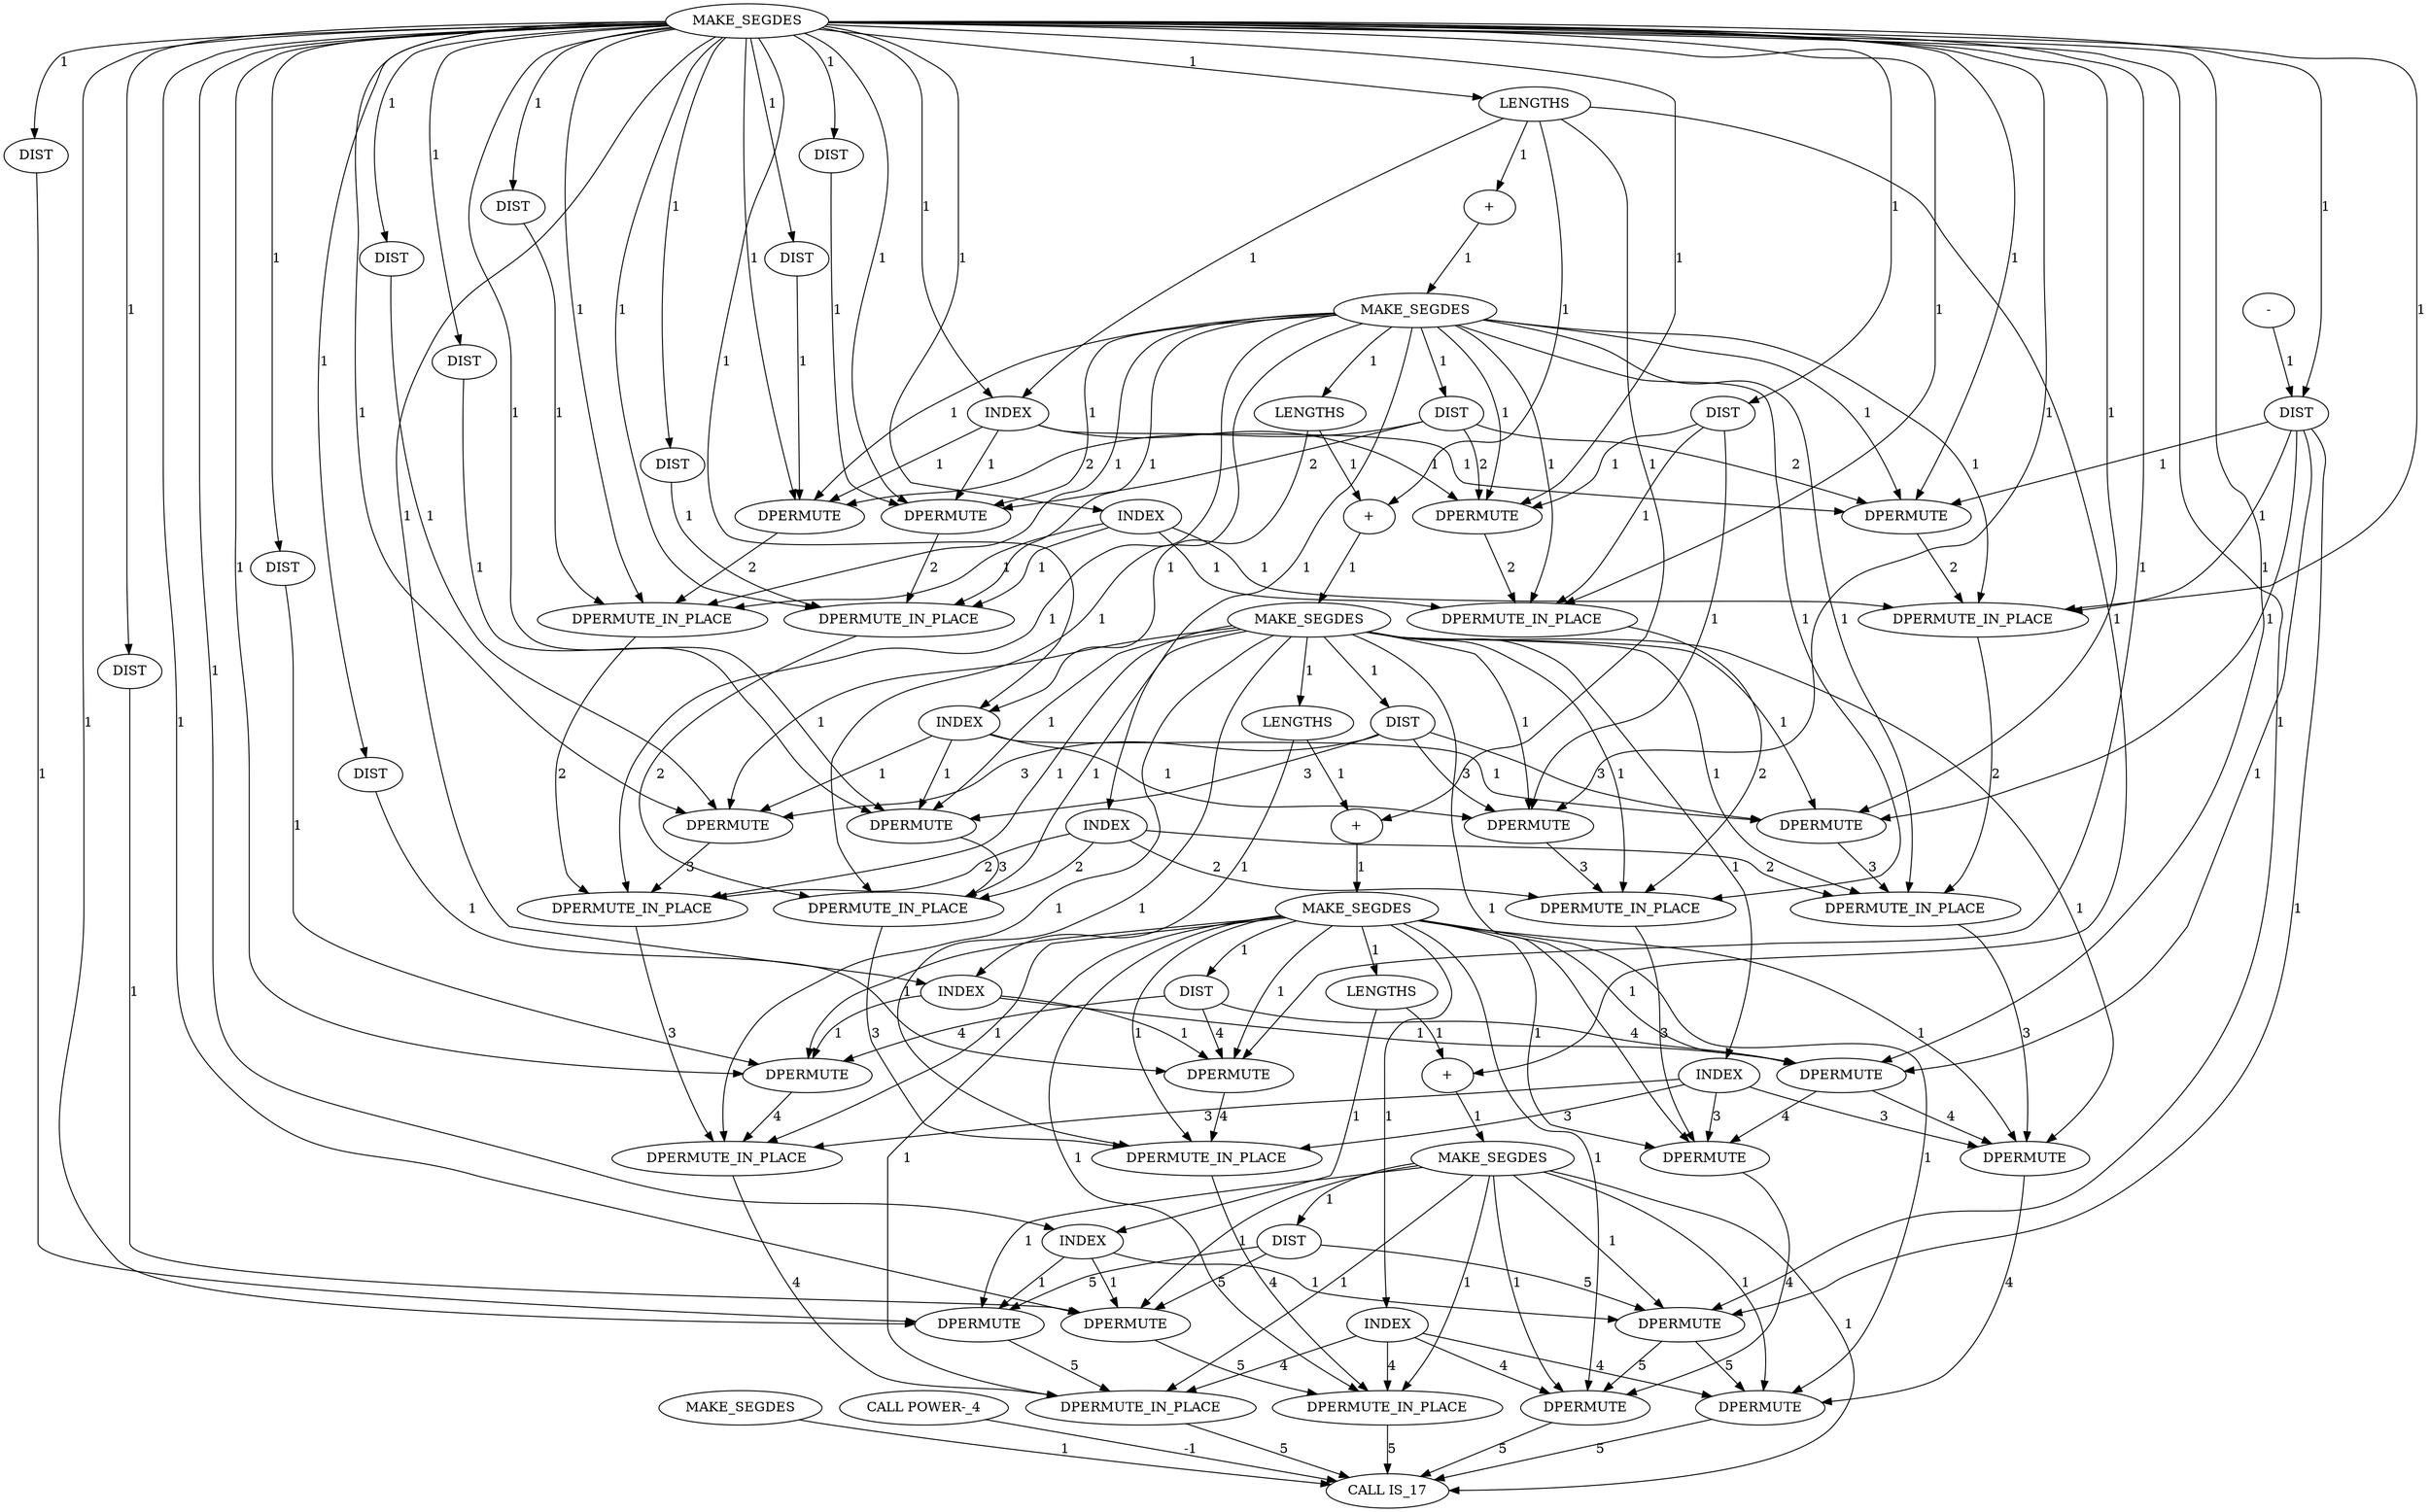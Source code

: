 digraph {
	is_A_INST_4 [label=MAKE_SEGDES cost=14749]
	is_A_INST_8 [label="CALL POWER-_4" cost=0]
	is_A_INST_2330 [label=MAKE_SEGDES cost=2623]
	is_A_INST_3515 [label=DPERMUTE cost=2537]
	is_A_INST_2542 [label=DIST cost=129]
	is_A_INST_2712 [label=DPERMUTE cost=129]
	is_A_INST_2612 [label=MAKE_SEGDES cost=86]
	is_A_INST_3123 [label=DIST cost=86]
	is_A_INST_3268 [label=DPERMUTE cost=172]
	is_A_INST_2885 [label=DIST cost=86]
	is_A_INST_6657 [label=DPERMUTE_IN_PLACE cost=172]
	is_A_INST_2553 [label=DPERMUTE cost=2752]
	is_A_INST_3178 [label=DPERMUTE cost=2580]
	is_A_INST_2422 [label=DIST cost=86]
	is_A_INST_2512 [label=LENGTHS cost=86]
	is_A_INST_2379 [label="+" cost=2752]
	is_A_INST_2360 [label=LENGTHS cost=172]
	is_A_INST_2390 [label=DIST cost=129]
	is_A_INST_2618 [label=DIST cost=43]
	is_A_INST_6658 [label=DPERMUTE_IN_PLACE cost=215]
	is_A_INST_6653 [label=DPERMUTE_IN_PLACE cost=301]
	is_A_INST_2809 [label=DIST cost=5332]
	is_A_INST_2460 [label=MAKE_SEGDES cost=2365]
	is_A_INST_2466 [label=DIST cost=86]
	is_A_INST_3425 [label=DPERMUTE cost=2494]
	is_A_INST_3594 [label=DPERMUTE cost=129]
	is_A_INST_2588 [label=LENGTHS cost=129]
	is_A_INST_2531 [label="+" cost=129]
	is_A_INST_2788 [label=DPERMUTE cost=86]
	is_A_INST_2607 [label="+" cost=129]
	is_A_INST_2401 [label=DPERMUTE cost=989]
	is_A_INST_3189 [label=DPERMUTE cost=645]
	is_A_INST_3346 [label=DPERMUTE cost=2408]
	is_A_INST_2336 [label=DIST cost=1677]
	is_A_INST_3023 [label=DPERMUTE cost=2451]
	is_A_INST_2733 [label=DIST cost=2623]
	is_A_INST_6662 [label=DPERMUTE_IN_PLACE cost=172]
	is_A_INST_2657 [label=DIST cost=43]
	is_A_INST_2958 [label=DIST cost=43]
	is_A_INST_6660 [label=DPERMUTE_IN_PLACE cost=129]
	is_A_INST_2536 [label=MAKE_SEGDES cost=43]
	is_A_INST_6659 [label=DPERMUTE_IN_PLACE cost=258]
	is_A_INST_3257 [label=DPERMUTE cost=2408]
	is_A_INST_6663 [label=DPERMUTE_IN_PLACE cost=172]
	is_A_INST_2520 [label=INDEX cost=3010]
	is_A_INST_3099 [label=DPERMUTE cost=3311]
	is_A_INST_2384 [label=MAKE_SEGDES cost=86]
	is_A_INST_2574 [label=DIST cost=86]
	is_A_INST_67 [label="CALL IS_17" cost=0]
	is_A_INST_2647 [label=DIST cost=3655]
	is_A_INST_6655 [label=DPERMUTE_IN_PLACE cost=301]
	is_A_INST_3113 [label="-" cost=516]
	is_A_INST_2356 [label=INDEX cost=1505]
	is_A_INST_6661 [label=DPERMUTE_IN_PLACE cost=129]
	is_A_INST_2508 [label=INDEX cost=301]
	is_A_INST_2596 [label=INDEX cost=344]
	is_A_INST_2455 [label="+" cost=129]
	is_A_INST_2436 [label=LENGTHS cost=129]
	is_A_INST_2432 [label=INDEX cost=301]
	is_A_INST_2346 [label=DIST cost=86]
	is_A_INST_2444 [label=INDEX cost=215]
	is_A_INST_6656 [label=DPERMUTE_IN_PLACE cost=344]
	is_A_INST_2629 [label=DPERMUTE cost=129]
	is_A_INST_2584 [label=INDEX cost=344]
	is_A_INST_2940 [label=DPERMUTE cost=2795]
	is_A_INST_6652 [label=DPERMUTE_IN_PLACE cost=3096]
	is_A_INST_6654 [label=DPERMUTE_IN_PLACE cost=215]
	is_A_INST_2498 [label=DIST cost=43]
	is_A_INST_2368 [label=INDEX cost=387]
	is_A_INST_2864 [label=DPERMUTE cost=86]
	is_A_INST_2477 [label=DPERMUTE cost=215]
	is_A_INST_4 -> is_A_INST_67 [label=1 cost=1]
	is_A_INST_8 -> is_A_INST_67 [label=-1 cost=-1]
	is_A_INST_2330 -> is_A_INST_2336 [label=1 cost=1]
	is_A_INST_2330 -> is_A_INST_2346 [label=1 cost=1]
	is_A_INST_2330 -> is_A_INST_2356 [label=1 cost=1]
	is_A_INST_2330 -> is_A_INST_2360 [label=1 cost=1]
	is_A_INST_2330 -> is_A_INST_2368 [label=1 cost=1]
	is_A_INST_2330 -> is_A_INST_2401 [label=1 cost=1]
	is_A_INST_2330 -> is_A_INST_6652 [label=1 cost=1]
	is_A_INST_2330 -> is_A_INST_2422 [label=1 cost=1]
	is_A_INST_2330 -> is_A_INST_2444 [label=1 cost=1]
	is_A_INST_2330 -> is_A_INST_2477 [label=1 cost=1]
	is_A_INST_2330 -> is_A_INST_2498 [label=1 cost=1]
	is_A_INST_2330 -> is_A_INST_2520 [label=1 cost=1]
	is_A_INST_2330 -> is_A_INST_2553 [label=1 cost=1]
	is_A_INST_2330 -> is_A_INST_2574 [label=1 cost=1]
	is_A_INST_2330 -> is_A_INST_2596 [label=1 cost=1]
	is_A_INST_2330 -> is_A_INST_2629 [label=1 cost=1]
	is_A_INST_2330 -> is_A_INST_2647 [label=1 cost=1]
	is_A_INST_2330 -> is_A_INST_2657 [label=1 cost=1]
	is_A_INST_2330 -> is_A_INST_2712 [label=1 cost=1]
	is_A_INST_2330 -> is_A_INST_6656 [label=1 cost=1]
	is_A_INST_2330 -> is_A_INST_2733 [label=1 cost=1]
	is_A_INST_2330 -> is_A_INST_2788 [label=1 cost=1]
	is_A_INST_2330 -> is_A_INST_2809 [label=1 cost=1]
	is_A_INST_2330 -> is_A_INST_2864 [label=1 cost=1]
	is_A_INST_2330 -> is_A_INST_2885 [label=1 cost=1]
	is_A_INST_2330 -> is_A_INST_2940 [label=1 cost=1]
	is_A_INST_2330 -> is_A_INST_2958 [label=1 cost=1]
	is_A_INST_2330 -> is_A_INST_3023 [label=1 cost=1]
	is_A_INST_2330 -> is_A_INST_6660 [label=1 cost=1]
	is_A_INST_2330 -> is_A_INST_3099 [label=1 cost=1]
	is_A_INST_2330 -> is_A_INST_3123 [label=1 cost=1]
	is_A_INST_2330 -> is_A_INST_3178 [label=1 cost=1]
	is_A_INST_2330 -> is_A_INST_3257 [label=1 cost=1]
	is_A_INST_2330 -> is_A_INST_3346 [label=1 cost=1]
	is_A_INST_2330 -> is_A_INST_6662 [label=1 cost=1]
	is_A_INST_2330 -> is_A_INST_3425 [label=1 cost=1]
	is_A_INST_3515 -> is_A_INST_3594 [label=4 cost=4]
	is_A_INST_2542 -> is_A_INST_2553 [label=4 cost=4]
	is_A_INST_2542 -> is_A_INST_2864 [label=4 cost=4]
	is_A_INST_2542 -> is_A_INST_3178 [label=4 cost=4]
	is_A_INST_2712 -> is_A_INST_6656 [label=2 cost=2]
	is_A_INST_2612 -> is_A_INST_2618 [label=1 cost=1]
	is_A_INST_2612 -> is_A_INST_2629 [label=1 cost=1]
	is_A_INST_2612 -> is_A_INST_6655 [label=1 cost=1]
	is_A_INST_2612 -> is_A_INST_2940 [label=1 cost=1]
	is_A_INST_2612 -> is_A_INST_6659 [label=1 cost=1]
	is_A_INST_2612 -> is_A_INST_3257 [label=1 cost=1]
	is_A_INST_2612 -> is_A_INST_3268 [label=1 cost=1]
	is_A_INST_2612 -> is_A_INST_3594 [label=1 cost=1]
	is_A_INST_2612 -> is_A_INST_67 [label=1 cost=1]
	is_A_INST_3123 -> is_A_INST_3178 [label=1 cost=1]
	is_A_INST_3123 -> is_A_INST_3257 [label=1 cost=1]
	is_A_INST_3123 -> is_A_INST_3346 [label=1 cost=1]
	is_A_INST_3123 -> is_A_INST_6662 [label=1 cost=1]
	is_A_INST_3123 -> is_A_INST_3425 [label=1 cost=1]
	is_A_INST_3268 -> is_A_INST_67 [label=5 cost=5]
	is_A_INST_2885 -> is_A_INST_2940 [label=1 cost=1]
	is_A_INST_6657 -> is_A_INST_6658 [label=3 cost=3]
	is_A_INST_2553 -> is_A_INST_6654 [label=4 cost=4]
	is_A_INST_3178 -> is_A_INST_3189 [label=4 cost=4]
	is_A_INST_3178 -> is_A_INST_3515 [label=4 cost=4]
	is_A_INST_2422 -> is_A_INST_2477 [label=1 cost=1]
	is_A_INST_2512 -> is_A_INST_2520 [label=1 cost=1]
	is_A_INST_2512 -> is_A_INST_2531 [label=1 cost=1]
	is_A_INST_2379 -> is_A_INST_2384 [label=1 cost=1]
	is_A_INST_2360 -> is_A_INST_2368 [label=1 cost=1]
	is_A_INST_2360 -> is_A_INST_2379 [label=1 cost=1]
	is_A_INST_2360 -> is_A_INST_2455 [label=1 cost=1]
	is_A_INST_2360 -> is_A_INST_2531 [label=1 cost=1]
	is_A_INST_2360 -> is_A_INST_2607 [label=1 cost=1]
	is_A_INST_2390 -> is_A_INST_2401 [label=2 cost=2]
	is_A_INST_2390 -> is_A_INST_2712 [label=2 cost=2]
	is_A_INST_2390 -> is_A_INST_3023 [label=2 cost=2]
	is_A_INST_2390 -> is_A_INST_3346 [label=2 cost=2]
	is_A_INST_2618 -> is_A_INST_2629 [label=5 cost=5]
	is_A_INST_2618 -> is_A_INST_2940 [label=5 cost=5]
	is_A_INST_2618 -> is_A_INST_3257 [label=5 cost=5]
	is_A_INST_6658 -> is_A_INST_6659 [label=4 cost=4]
	is_A_INST_6653 -> is_A_INST_6654 [label=3 cost=3]
	is_A_INST_2809 -> is_A_INST_2864 [label=1 cost=1]
	is_A_INST_2460 -> is_A_INST_2466 [label=1 cost=1]
	is_A_INST_2460 -> is_A_INST_2477 [label=1 cost=1]
	is_A_INST_2460 -> is_A_INST_6653 [label=1 cost=1]
	is_A_INST_2460 -> is_A_INST_2508 [label=1 cost=1]
	is_A_INST_2460 -> is_A_INST_2512 [label=1 cost=1]
	is_A_INST_2460 -> is_A_INST_6654 [label=1 cost=1]
	is_A_INST_2460 -> is_A_INST_2788 [label=1 cost=1]
	is_A_INST_2460 -> is_A_INST_6657 [label=1 cost=1]
	is_A_INST_2460 -> is_A_INST_6658 [label=1 cost=1]
	is_A_INST_2460 -> is_A_INST_3099 [label=1 cost=1]
	is_A_INST_2460 -> is_A_INST_6661 [label=1 cost=1]
	is_A_INST_2460 -> is_A_INST_3189 [label=1 cost=1]
	is_A_INST_2460 -> is_A_INST_3425 [label=1 cost=1]
	is_A_INST_2460 -> is_A_INST_6663 [label=1 cost=1]
	is_A_INST_2460 -> is_A_INST_3515 [label=1 cost=1]
	is_A_INST_2466 -> is_A_INST_2477 [label=3 cost=3]
	is_A_INST_2466 -> is_A_INST_2788 [label=3 cost=3]
	is_A_INST_2466 -> is_A_INST_3099 [label=3 cost=3]
	is_A_INST_2466 -> is_A_INST_3425 [label=3 cost=3]
	is_A_INST_3425 -> is_A_INST_6663 [label=3 cost=3]
	is_A_INST_3594 -> is_A_INST_67 [label=5 cost=5]
	is_A_INST_2588 -> is_A_INST_2596 [label=1 cost=1]
	is_A_INST_2588 -> is_A_INST_2607 [label=1 cost=1]
	is_A_INST_2531 -> is_A_INST_2536 [label=1 cost=1]
	is_A_INST_2788 -> is_A_INST_6657 [label=3 cost=3]
	is_A_INST_2607 -> is_A_INST_2612 [label=1 cost=1]
	is_A_INST_2401 -> is_A_INST_6652 [label=2 cost=2]
	is_A_INST_3189 -> is_A_INST_3268 [label=4 cost=4]
	is_A_INST_3346 -> is_A_INST_6662 [label=2 cost=2]
	is_A_INST_2336 -> is_A_INST_6652 [label=1 cost=1]
	is_A_INST_3023 -> is_A_INST_6660 [label=2 cost=2]
	is_A_INST_2733 -> is_A_INST_2788 [label=1 cost=1]
	is_A_INST_6662 -> is_A_INST_6663 [label=2 cost=2]
	is_A_INST_2657 -> is_A_INST_2712 [label=1 cost=1]
	is_A_INST_2958 -> is_A_INST_3023 [label=1 cost=1]
	is_A_INST_2958 -> is_A_INST_6660 [label=1 cost=1]
	is_A_INST_2958 -> is_A_INST_3099 [label=1 cost=1]
	is_A_INST_6660 -> is_A_INST_6661 [label=2 cost=2]
	is_A_INST_2536 -> is_A_INST_2542 [label=1 cost=1]
	is_A_INST_2536 -> is_A_INST_2553 [label=1 cost=1]
	is_A_INST_2536 -> is_A_INST_6654 [label=1 cost=1]
	is_A_INST_2536 -> is_A_INST_2584 [label=1 cost=1]
	is_A_INST_2536 -> is_A_INST_2588 [label=1 cost=1]
	is_A_INST_2536 -> is_A_INST_6655 [label=1 cost=1]
	is_A_INST_2536 -> is_A_INST_2864 [label=1 cost=1]
	is_A_INST_2536 -> is_A_INST_6658 [label=1 cost=1]
	is_A_INST_2536 -> is_A_INST_6659 [label=1 cost=1]
	is_A_INST_2536 -> is_A_INST_3178 [label=1 cost=1]
	is_A_INST_2536 -> is_A_INST_3189 [label=1 cost=1]
	is_A_INST_2536 -> is_A_INST_3268 [label=1 cost=1]
	is_A_INST_2536 -> is_A_INST_3515 [label=1 cost=1]
	is_A_INST_2536 -> is_A_INST_3594 [label=1 cost=1]
	is_A_INST_6659 -> is_A_INST_67 [label=5 cost=5]
	is_A_INST_3257 -> is_A_INST_3268 [label=5 cost=5]
	is_A_INST_3257 -> is_A_INST_3594 [label=5 cost=5]
	is_A_INST_6663 -> is_A_INST_3515 [label=3 cost=3]
	is_A_INST_2520 -> is_A_INST_2553 [label=1 cost=1]
	is_A_INST_2520 -> is_A_INST_2864 [label=1 cost=1]
	is_A_INST_2520 -> is_A_INST_3178 [label=1 cost=1]
	is_A_INST_3099 -> is_A_INST_6661 [label=3 cost=3]
	is_A_INST_2384 -> is_A_INST_2390 [label=1 cost=1]
	is_A_INST_2384 -> is_A_INST_2401 [label=1 cost=1]
	is_A_INST_2384 -> is_A_INST_6652 [label=1 cost=1]
	is_A_INST_2384 -> is_A_INST_2432 [label=1 cost=1]
	is_A_INST_2384 -> is_A_INST_2436 [label=1 cost=1]
	is_A_INST_2384 -> is_A_INST_6653 [label=1 cost=1]
	is_A_INST_2384 -> is_A_INST_2712 [label=1 cost=1]
	is_A_INST_2384 -> is_A_INST_6656 [label=1 cost=1]
	is_A_INST_2384 -> is_A_INST_6657 [label=1 cost=1]
	is_A_INST_2384 -> is_A_INST_3023 [label=1 cost=1]
	is_A_INST_2384 -> is_A_INST_6660 [label=1 cost=1]
	is_A_INST_2384 -> is_A_INST_6661 [label=1 cost=1]
	is_A_INST_2384 -> is_A_INST_3346 [label=1 cost=1]
	is_A_INST_2384 -> is_A_INST_6662 [label=1 cost=1]
	is_A_INST_2384 -> is_A_INST_6663 [label=1 cost=1]
	is_A_INST_2574 -> is_A_INST_2629 [label=1 cost=1]
	is_A_INST_2647 -> is_A_INST_6656 [label=1 cost=1]
	is_A_INST_6655 -> is_A_INST_67 [label=5 cost=5]
	is_A_INST_3113 -> is_A_INST_3123 [label=1 cost=1]
	is_A_INST_2356 -> is_A_INST_6652 [label=1 cost=1]
	is_A_INST_2356 -> is_A_INST_6656 [label=1 cost=1]
	is_A_INST_2356 -> is_A_INST_6660 [label=1 cost=1]
	is_A_INST_2356 -> is_A_INST_6662 [label=1 cost=1]
	is_A_INST_6661 -> is_A_INST_3189 [label=3 cost=3]
	is_A_INST_2508 -> is_A_INST_6654 [label=3 cost=3]
	is_A_INST_2508 -> is_A_INST_6658 [label=3 cost=3]
	is_A_INST_2508 -> is_A_INST_3189 [label=3 cost=3]
	is_A_INST_2508 -> is_A_INST_3515 [label=3 cost=3]
	is_A_INST_2596 -> is_A_INST_2629 [label=1 cost=1]
	is_A_INST_2596 -> is_A_INST_2940 [label=1 cost=1]
	is_A_INST_2596 -> is_A_INST_3257 [label=1 cost=1]
	is_A_INST_2455 -> is_A_INST_2460 [label=1 cost=1]
	is_A_INST_2436 -> is_A_INST_2444 [label=1 cost=1]
	is_A_INST_2436 -> is_A_INST_2455 [label=1 cost=1]
	is_A_INST_2432 -> is_A_INST_6653 [label=2 cost=2]
	is_A_INST_2432 -> is_A_INST_6657 [label=2 cost=2]
	is_A_INST_2432 -> is_A_INST_6661 [label=2 cost=2]
	is_A_INST_2432 -> is_A_INST_6663 [label=2 cost=2]
	is_A_INST_2346 -> is_A_INST_2401 [label=1 cost=1]
	is_A_INST_2444 -> is_A_INST_2477 [label=1 cost=1]
	is_A_INST_2444 -> is_A_INST_2788 [label=1 cost=1]
	is_A_INST_2444 -> is_A_INST_3099 [label=1 cost=1]
	is_A_INST_2444 -> is_A_INST_3425 [label=1 cost=1]
	is_A_INST_6656 -> is_A_INST_6657 [label=2 cost=2]
	is_A_INST_2629 -> is_A_INST_6655 [label=5 cost=5]
	is_A_INST_2584 -> is_A_INST_6655 [label=4 cost=4]
	is_A_INST_2584 -> is_A_INST_6659 [label=4 cost=4]
	is_A_INST_2584 -> is_A_INST_3268 [label=4 cost=4]
	is_A_INST_2584 -> is_A_INST_3594 [label=4 cost=4]
	is_A_INST_2940 -> is_A_INST_6659 [label=5 cost=5]
	is_A_INST_6652 -> is_A_INST_6653 [label=2 cost=2]
	is_A_INST_6654 -> is_A_INST_6655 [label=4 cost=4]
	is_A_INST_2498 -> is_A_INST_2553 [label=1 cost=1]
	is_A_INST_2368 -> is_A_INST_2401 [label=1 cost=1]
	is_A_INST_2368 -> is_A_INST_2712 [label=1 cost=1]
	is_A_INST_2368 -> is_A_INST_3023 [label=1 cost=1]
	is_A_INST_2368 -> is_A_INST_3346 [label=1 cost=1]
	is_A_INST_2864 -> is_A_INST_6658 [label=4 cost=4]
	is_A_INST_2477 -> is_A_INST_6653 [label=3 cost=3]
}
